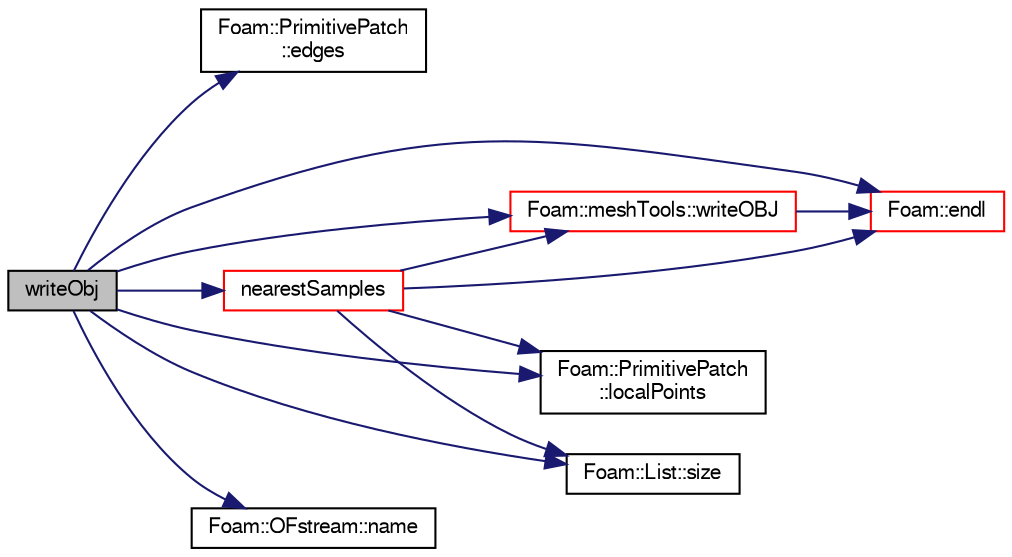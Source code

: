 digraph "writeObj"
{
  bgcolor="transparent";
  edge [fontname="FreeSans",fontsize="10",labelfontname="FreeSans",labelfontsize="10"];
  node [fontname="FreeSans",fontsize="10",shape=record];
  rankdir="LR";
  Node3430 [label="writeObj",height=0.2,width=0.4,color="black", fillcolor="grey75", style="filled", fontcolor="black"];
  Node3430 -> Node3431 [color="midnightblue",fontsize="10",style="solid",fontname="FreeSans"];
  Node3431 [label="Foam::PrimitivePatch\l::edges",height=0.2,width=0.4,color="black",URL="$a27538.html#a21d764179912ddda5c6f95193c289846",tooltip="Return list of edges, address into LOCAL point list. "];
  Node3430 -> Node3432 [color="midnightblue",fontsize="10",style="solid",fontname="FreeSans"];
  Node3432 [label="Foam::endl",height=0.2,width=0.4,color="red",URL="$a21124.html#a2db8fe02a0d3909e9351bb4275b23ce4",tooltip="Add newline and flush stream. "];
  Node3430 -> Node3434 [color="midnightblue",fontsize="10",style="solid",fontname="FreeSans"];
  Node3434 [label="Foam::PrimitivePatch\l::localPoints",height=0.2,width=0.4,color="black",URL="$a27538.html#aca6c65ee2831bb6795149af7635640a2",tooltip="Return pointField of points in patch. "];
  Node3430 -> Node3435 [color="midnightblue",fontsize="10",style="solid",fontname="FreeSans"];
  Node3435 [label="Foam::OFstream::name",height=0.2,width=0.4,color="black",URL="$a26190.html#aba53f1f9c8fadfa65f4099af10df348c",tooltip="Return the name of the stream. "];
  Node3430 -> Node3436 [color="midnightblue",fontsize="10",style="solid",fontname="FreeSans"];
  Node3436 [label="nearestSamples",height=0.2,width=0.4,color="red",URL="$a25510.html#abfe5919ff5c4da81bf76cb8e86aa5386",tooltip="Find nearest sample for selected surface points. "];
  Node3436 -> Node3432 [color="midnightblue",fontsize="10",style="solid",fontname="FreeSans"];
  Node3436 -> Node3434 [color="midnightblue",fontsize="10",style="solid",fontname="FreeSans"];
  Node3436 -> Node3533 [color="midnightblue",fontsize="10",style="solid",fontname="FreeSans"];
  Node3533 [label="Foam::List::size",height=0.2,width=0.4,color="black",URL="$a25694.html#a8a5f6fa29bd4b500caf186f60245b384",tooltip="Override size to be inconsistent with allocated storage. "];
  Node3436 -> Node3741 [color="midnightblue",fontsize="10",style="solid",fontname="FreeSans"];
  Node3741 [label="Foam::meshTools::writeOBJ",height=0.2,width=0.4,color="red",URL="$a21153.html#afd76c6ccc8ee4a5957f0232218167c17",tooltip="Write obj representation of point. "];
  Node3741 -> Node3432 [color="midnightblue",fontsize="10",style="solid",fontname="FreeSans"];
  Node3430 -> Node3533 [color="midnightblue",fontsize="10",style="solid",fontname="FreeSans"];
  Node3430 -> Node3741 [color="midnightblue",fontsize="10",style="solid",fontname="FreeSans"];
}
